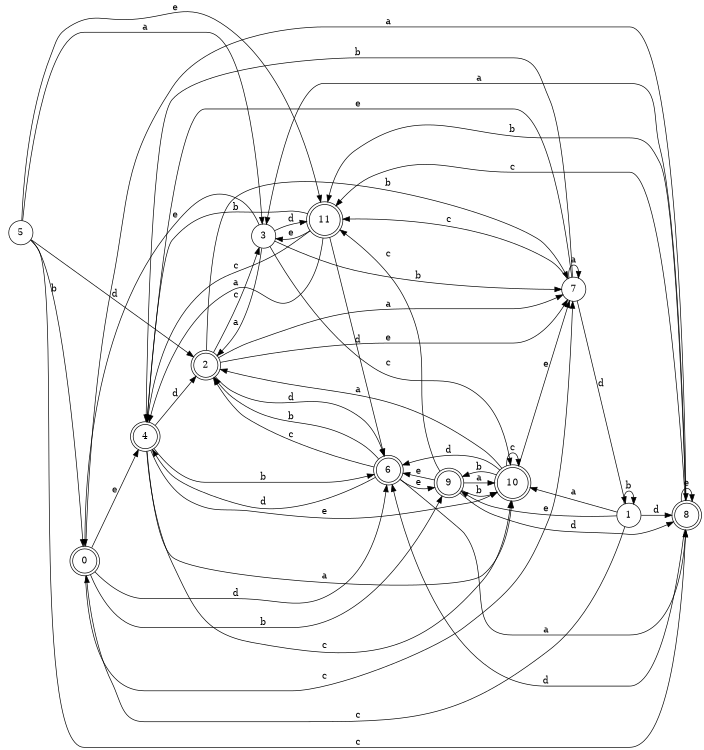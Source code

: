 digraph n10_7 {
__start0 [label="" shape="none"];

rankdir=LR;
size="8,5";

s0 [style="rounded,filled", color="black", fillcolor="white" shape="doublecircle", label="0"];
s1 [style="filled", color="black", fillcolor="white" shape="circle", label="1"];
s2 [style="rounded,filled", color="black", fillcolor="white" shape="doublecircle", label="2"];
s3 [style="filled", color="black", fillcolor="white" shape="circle", label="3"];
s4 [style="rounded,filled", color="black", fillcolor="white" shape="doublecircle", label="4"];
s5 [style="filled", color="black", fillcolor="white" shape="circle", label="5"];
s6 [style="rounded,filled", color="black", fillcolor="white" shape="doublecircle", label="6"];
s7 [style="filled", color="black", fillcolor="white" shape="circle", label="7"];
s8 [style="rounded,filled", color="black", fillcolor="white" shape="doublecircle", label="8"];
s9 [style="rounded,filled", color="black", fillcolor="white" shape="doublecircle", label="9"];
s10 [style="rounded,filled", color="black", fillcolor="white" shape="doublecircle", label="10"];
s11 [style="rounded,filled", color="black", fillcolor="white" shape="doublecircle", label="11"];
s0 -> s8 [label="a"];
s0 -> s9 [label="b"];
s0 -> s7 [label="c"];
s0 -> s6 [label="d"];
s0 -> s4 [label="e"];
s1 -> s10 [label="a"];
s1 -> s1 [label="b"];
s1 -> s0 [label="c"];
s1 -> s8 [label="d"];
s1 -> s9 [label="e"];
s2 -> s7 [label="a"];
s2 -> s7 [label="b"];
s2 -> s3 [label="c"];
s2 -> s6 [label="d"];
s2 -> s7 [label="e"];
s3 -> s2 [label="a"];
s3 -> s7 [label="b"];
s3 -> s10 [label="c"];
s3 -> s11 [label="d"];
s3 -> s0 [label="e"];
s4 -> s10 [label="a"];
s4 -> s6 [label="b"];
s4 -> s10 [label="c"];
s4 -> s2 [label="d"];
s4 -> s10 [label="e"];
s5 -> s3 [label="a"];
s5 -> s0 [label="b"];
s5 -> s8 [label="c"];
s5 -> s2 [label="d"];
s5 -> s11 [label="e"];
s6 -> s8 [label="a"];
s6 -> s2 [label="b"];
s6 -> s2 [label="c"];
s6 -> s4 [label="d"];
s6 -> s9 [label="e"];
s7 -> s7 [label="a"];
s7 -> s4 [label="b"];
s7 -> s11 [label="c"];
s7 -> s1 [label="d"];
s7 -> s4 [label="e"];
s8 -> s3 [label="a"];
s8 -> s11 [label="b"];
s8 -> s11 [label="c"];
s8 -> s6 [label="d"];
s8 -> s8 [label="e"];
s9 -> s10 [label="a"];
s9 -> s10 [label="b"];
s9 -> s11 [label="c"];
s9 -> s8 [label="d"];
s9 -> s6 [label="e"];
s10 -> s2 [label="a"];
s10 -> s9 [label="b"];
s10 -> s10 [label="c"];
s10 -> s6 [label="d"];
s10 -> s7 [label="e"];
s11 -> s4 [label="a"];
s11 -> s4 [label="b"];
s11 -> s4 [label="c"];
s11 -> s6 [label="d"];
s11 -> s3 [label="e"];

}